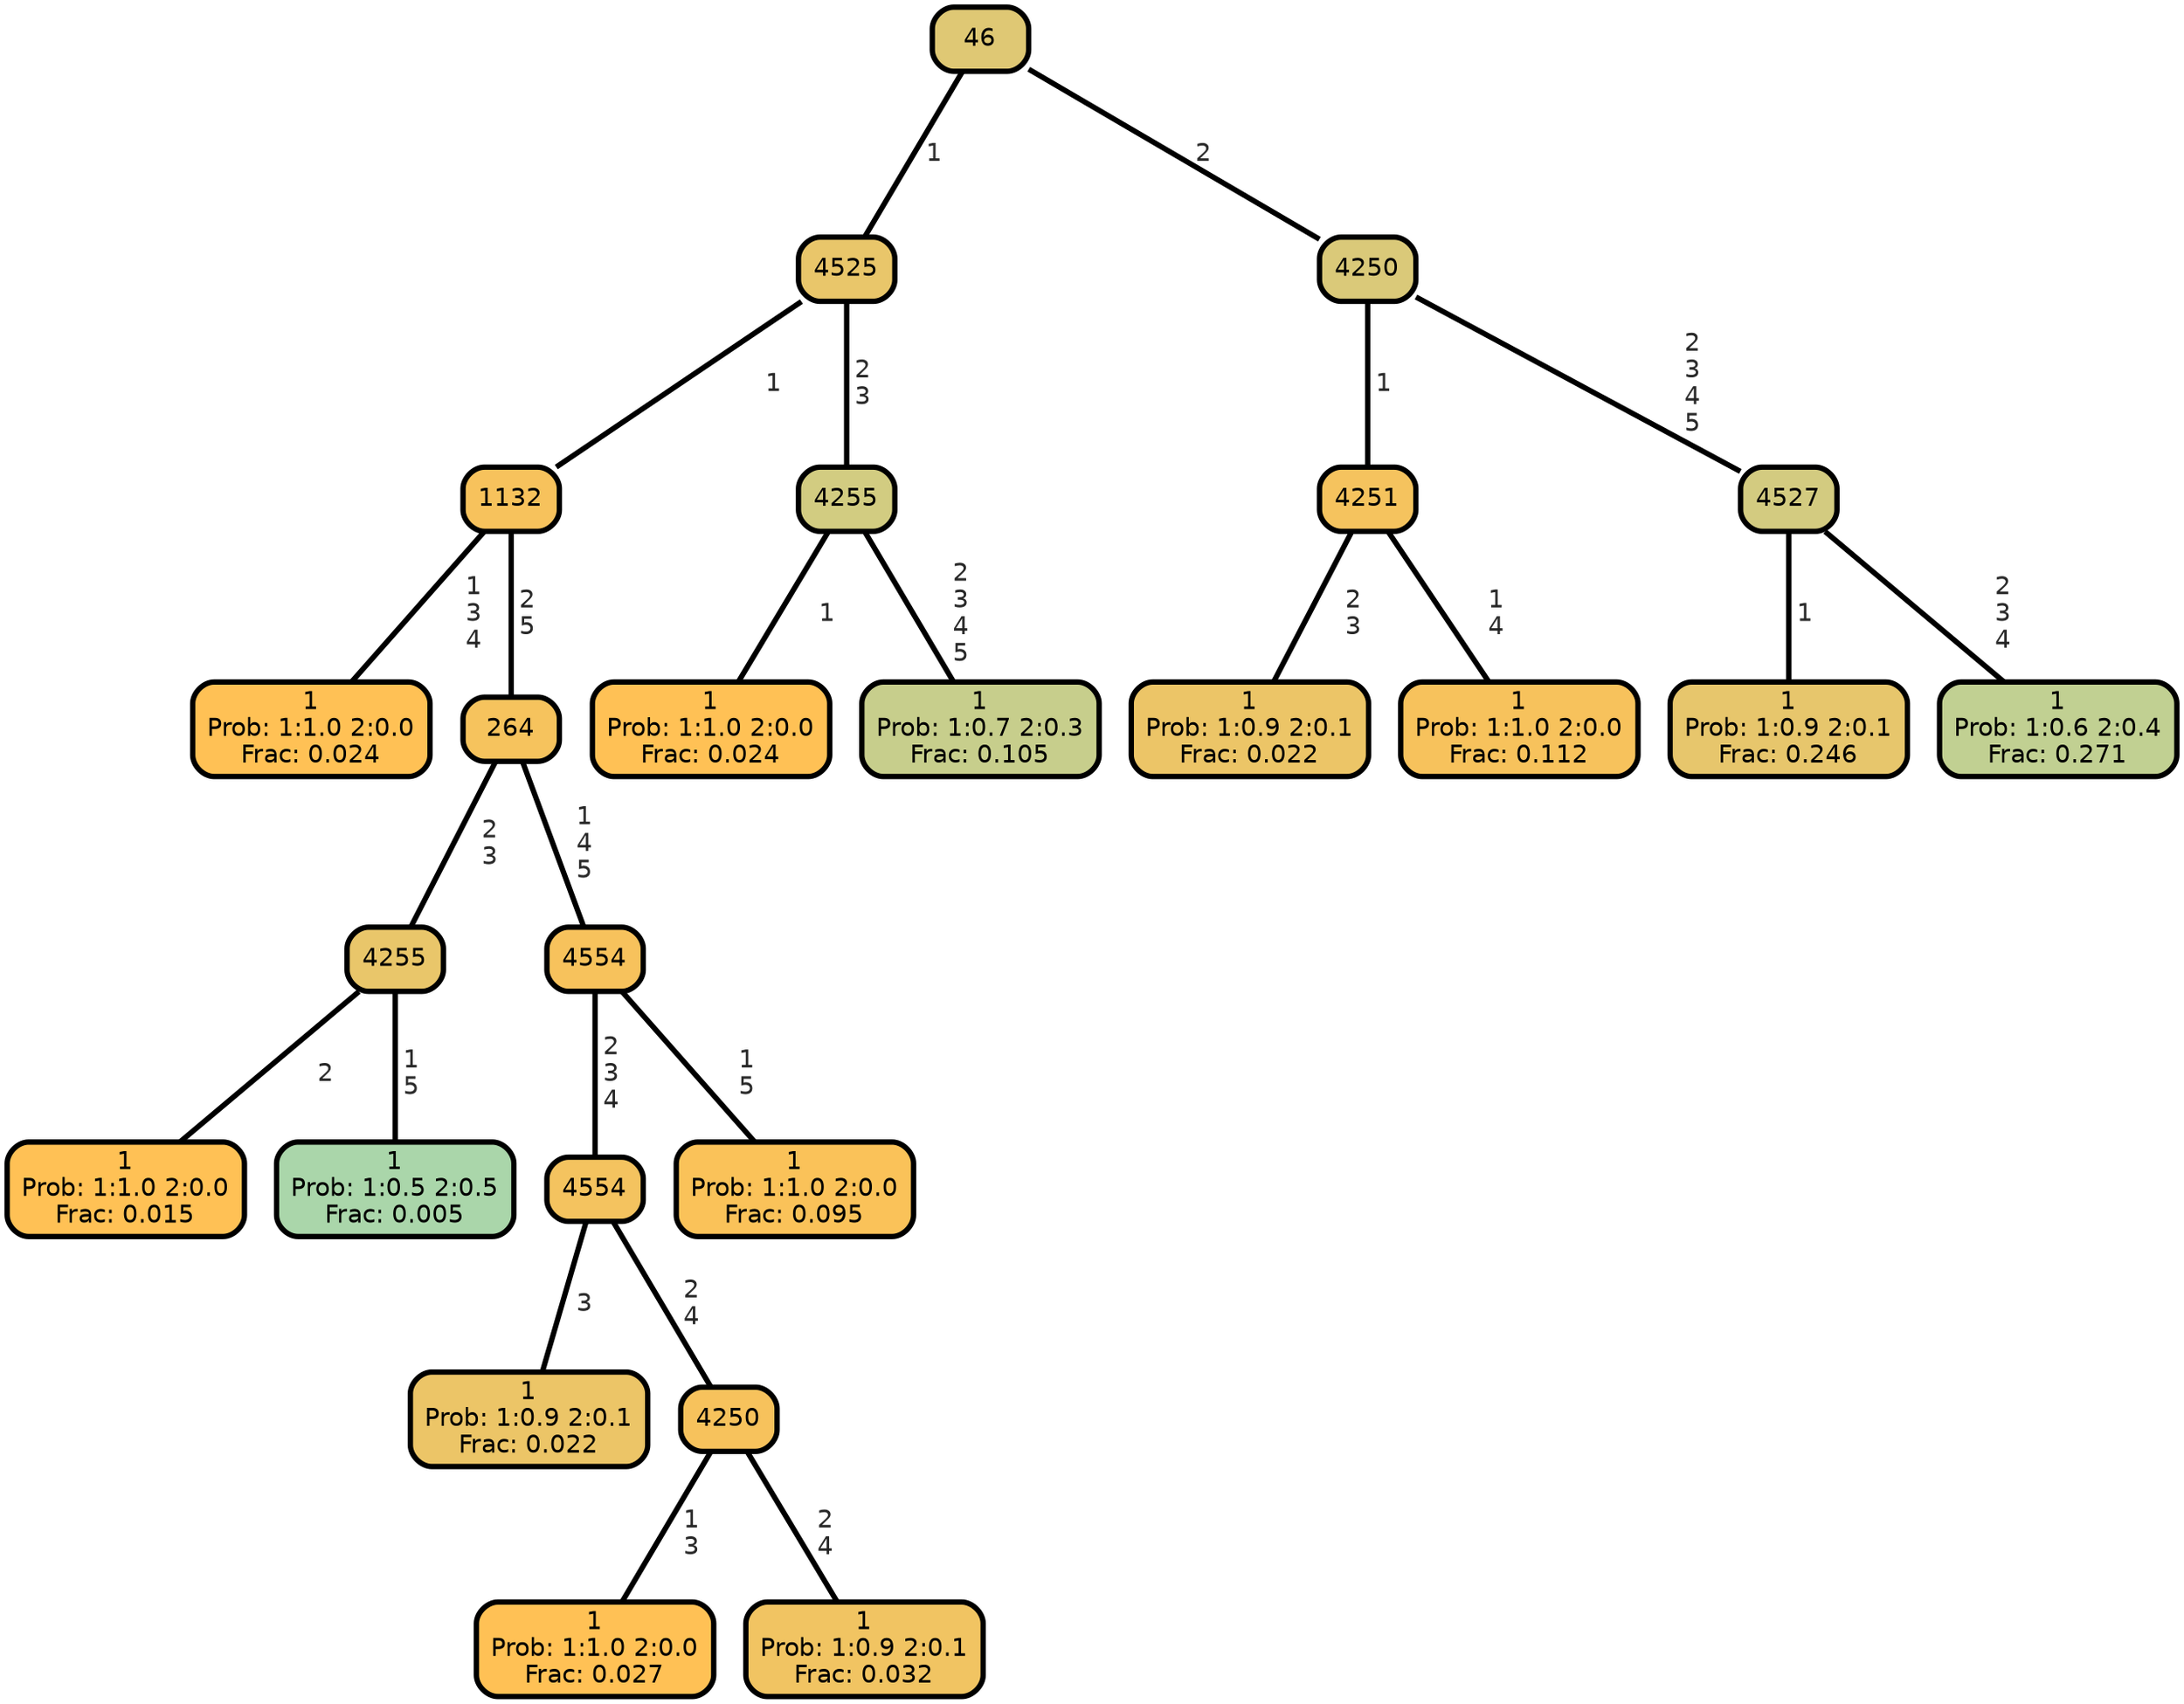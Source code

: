 graph Tree {
node [shape=box, style="filled, rounded",color="black",penwidth="3",fontcolor="black",                 fontname=helvetica] ;
graph [ranksep="0 equally", splines=straight,                 bgcolor=transparent, dpi=200] ;
edge [fontname=helvetica, fontweight=bold,fontcolor=grey14,color=black] ;
0 [label="1
Prob: 1:1.0 2:0.0
Frac: 0.024", fillcolor="#ffc155"] ;
1 [label="1132", fillcolor="#f7c25c"] ;
2 [label="1
Prob: 1:1.0 2:0.0
Frac: 0.015", fillcolor="#ffc155"] ;
3 [label="4255", fillcolor="#e9c66a"] ;
4 [label="1
Prob: 1:0.5 2:0.5
Frac: 0.005", fillcolor="#aad6aa"] ;
5 [label="264", fillcolor="#f6c35d"] ;
6 [label="1
Prob: 1:0.9 2:0.1
Frac: 0.022", fillcolor="#ecc567"] ;
7 [label="4554", fillcolor="#f4c35f"] ;
8 [label="1
Prob: 1:1.0 2:0.0
Frac: 0.027", fillcolor="#ffc155"] ;
9 [label="4250", fillcolor="#f7c25c"] ;
10 [label="1
Prob: 1:0.9 2:0.1
Frac: 0.032", fillcolor="#f1c462"] ;
11 [label="4554", fillcolor="#f7c25c"] ;
12 [label="1
Prob: 1:1.0 2:0.0
Frac: 0.095", fillcolor="#fac259"] ;
13 [label="4525", fillcolor="#e9c66a"] ;
14 [label="1
Prob: 1:1.0 2:0.0
Frac: 0.024", fillcolor="#ffc155"] ;
15 [label="4255", fillcolor="#d2cc81"] ;
16 [label="1
Prob: 1:0.7 2:0.3
Frac: 0.105", fillcolor="#c7ce8c"] ;
17 [label="46", fillcolor="#dfc874"] ;
18 [label="1
Prob: 1:0.9 2:0.1
Frac: 0.022", fillcolor="#ecc567"] ;
19 [label="4251", fillcolor="#f5c35e"] ;
20 [label="1
Prob: 1:1.0 2:0.0
Frac: 0.112", fillcolor="#f7c25c"] ;
21 [label="4250", fillcolor="#dac979"] ;
22 [label="1
Prob: 1:0.9 2:0.1
Frac: 0.246", fillcolor="#e7c66c"] ;
23 [label="4527", fillcolor="#d3cb80"] ;
24 [label="1
Prob: 1:0.6 2:0.4
Frac: 0.271", fillcolor="#c1d092"] ;
1 -- 0 [label=" 1\n 3\n 4",penwidth=3] ;
1 -- 5 [label=" 2\n 5",penwidth=3] ;
3 -- 2 [label=" 2",penwidth=3] ;
3 -- 4 [label=" 1\n 5",penwidth=3] ;
5 -- 3 [label=" 2\n 3",penwidth=3] ;
5 -- 11 [label=" 1\n 4\n 5",penwidth=3] ;
7 -- 6 [label=" 3",penwidth=3] ;
7 -- 9 [label=" 2\n 4",penwidth=3] ;
9 -- 8 [label=" 1\n 3",penwidth=3] ;
9 -- 10 [label=" 2\n 4",penwidth=3] ;
11 -- 7 [label=" 2\n 3\n 4",penwidth=3] ;
11 -- 12 [label=" 1\n 5",penwidth=3] ;
13 -- 1 [label=" 1",penwidth=3] ;
13 -- 15 [label=" 2\n 3",penwidth=3] ;
15 -- 14 [label=" 1",penwidth=3] ;
15 -- 16 [label=" 2\n 3\n 4\n 5",penwidth=3] ;
17 -- 13 [label=" 1",penwidth=3] ;
17 -- 21 [label=" 2",penwidth=3] ;
19 -- 18 [label=" 2\n 3",penwidth=3] ;
19 -- 20 [label=" 1\n 4",penwidth=3] ;
21 -- 19 [label=" 1",penwidth=3] ;
21 -- 23 [label=" 2\n 3\n 4\n 5",penwidth=3] ;
23 -- 22 [label=" 1",penwidth=3] ;
23 -- 24 [label=" 2\n 3\n 4",penwidth=3] ;
{rank = same;}}